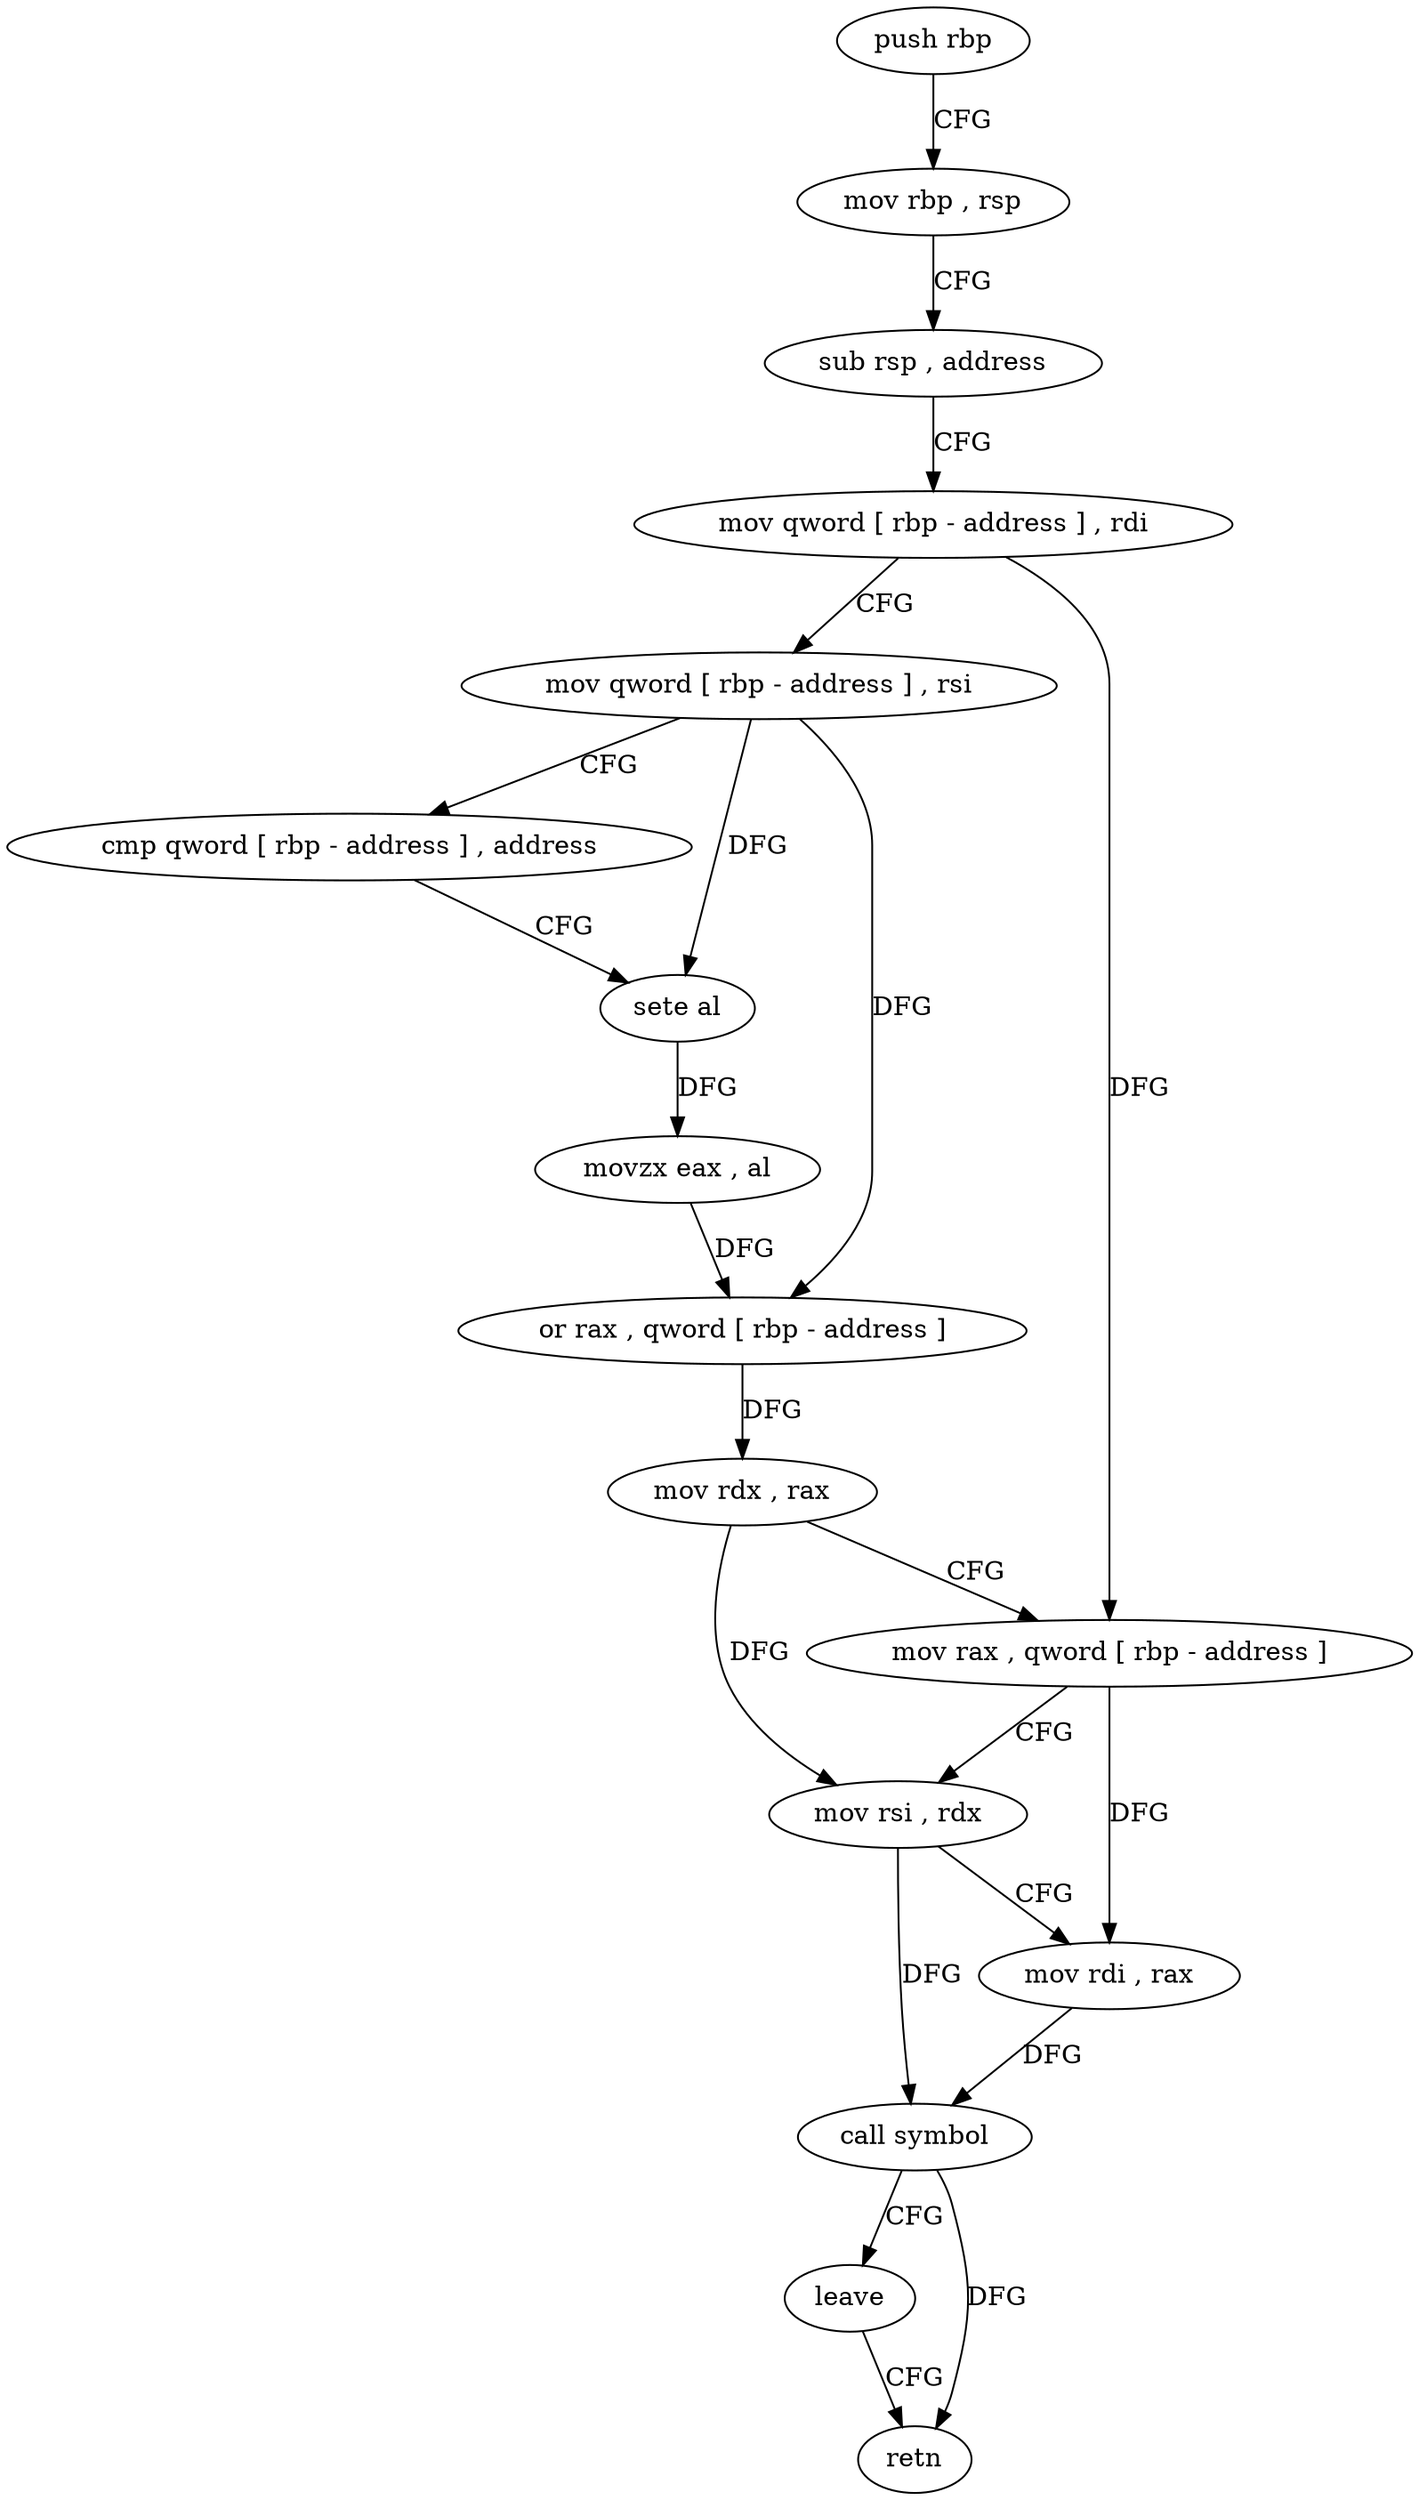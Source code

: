 digraph "func" {
"4496186" [label = "push rbp" ]
"4496187" [label = "mov rbp , rsp" ]
"4496190" [label = "sub rsp , address" ]
"4496194" [label = "mov qword [ rbp - address ] , rdi" ]
"4496198" [label = "mov qword [ rbp - address ] , rsi" ]
"4496202" [label = "cmp qword [ rbp - address ] , address" ]
"4496207" [label = "sete al" ]
"4496210" [label = "movzx eax , al" ]
"4496213" [label = "or rax , qword [ rbp - address ]" ]
"4496217" [label = "mov rdx , rax" ]
"4496220" [label = "mov rax , qword [ rbp - address ]" ]
"4496224" [label = "mov rsi , rdx" ]
"4496227" [label = "mov rdi , rax" ]
"4496230" [label = "call symbol" ]
"4496235" [label = "leave" ]
"4496236" [label = "retn" ]
"4496186" -> "4496187" [ label = "CFG" ]
"4496187" -> "4496190" [ label = "CFG" ]
"4496190" -> "4496194" [ label = "CFG" ]
"4496194" -> "4496198" [ label = "CFG" ]
"4496194" -> "4496220" [ label = "DFG" ]
"4496198" -> "4496202" [ label = "CFG" ]
"4496198" -> "4496207" [ label = "DFG" ]
"4496198" -> "4496213" [ label = "DFG" ]
"4496202" -> "4496207" [ label = "CFG" ]
"4496207" -> "4496210" [ label = "DFG" ]
"4496210" -> "4496213" [ label = "DFG" ]
"4496213" -> "4496217" [ label = "DFG" ]
"4496217" -> "4496220" [ label = "CFG" ]
"4496217" -> "4496224" [ label = "DFG" ]
"4496220" -> "4496224" [ label = "CFG" ]
"4496220" -> "4496227" [ label = "DFG" ]
"4496224" -> "4496227" [ label = "CFG" ]
"4496224" -> "4496230" [ label = "DFG" ]
"4496227" -> "4496230" [ label = "DFG" ]
"4496230" -> "4496235" [ label = "CFG" ]
"4496230" -> "4496236" [ label = "DFG" ]
"4496235" -> "4496236" [ label = "CFG" ]
}
